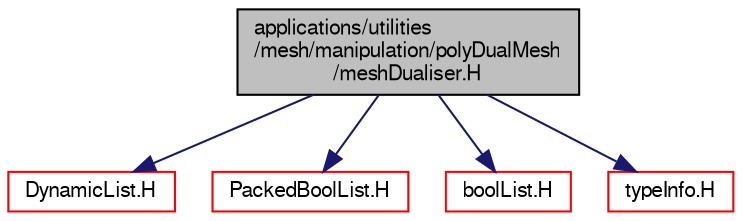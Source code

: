 digraph "applications/utilities/mesh/manipulation/polyDualMesh/meshDualiser.H"
{
  bgcolor="transparent";
  edge [fontname="FreeSans",fontsize="10",labelfontname="FreeSans",labelfontsize="10"];
  node [fontname="FreeSans",fontsize="10",shape=record];
  Node0 [label="applications/utilities\l/mesh/manipulation/polyDualMesh\l/meshDualiser.H",height=0.2,width=0.4,color="black", fillcolor="grey75", style="filled", fontcolor="black"];
  Node0 -> Node1 [color="midnightblue",fontsize="10",style="solid",fontname="FreeSans"];
  Node1 [label="DynamicList.H",height=0.2,width=0.4,color="red",URL="$a08633.html"];
  Node0 -> Node51 [color="midnightblue",fontsize="10",style="solid",fontname="FreeSans"];
  Node51 [label="PackedBoolList.H",height=0.2,width=0.4,color="red",URL="$a08696.html"];
  Node0 -> Node58 [color="midnightblue",fontsize="10",style="solid",fontname="FreeSans"];
  Node58 [label="boolList.H",height=0.2,width=0.4,color="red",URL="$a12152.html"];
  Node0 -> Node59 [color="midnightblue",fontsize="10",style="solid",fontname="FreeSans"];
  Node59 [label="typeInfo.H",height=0.2,width=0.4,color="red",URL="$a09341.html"];
}
